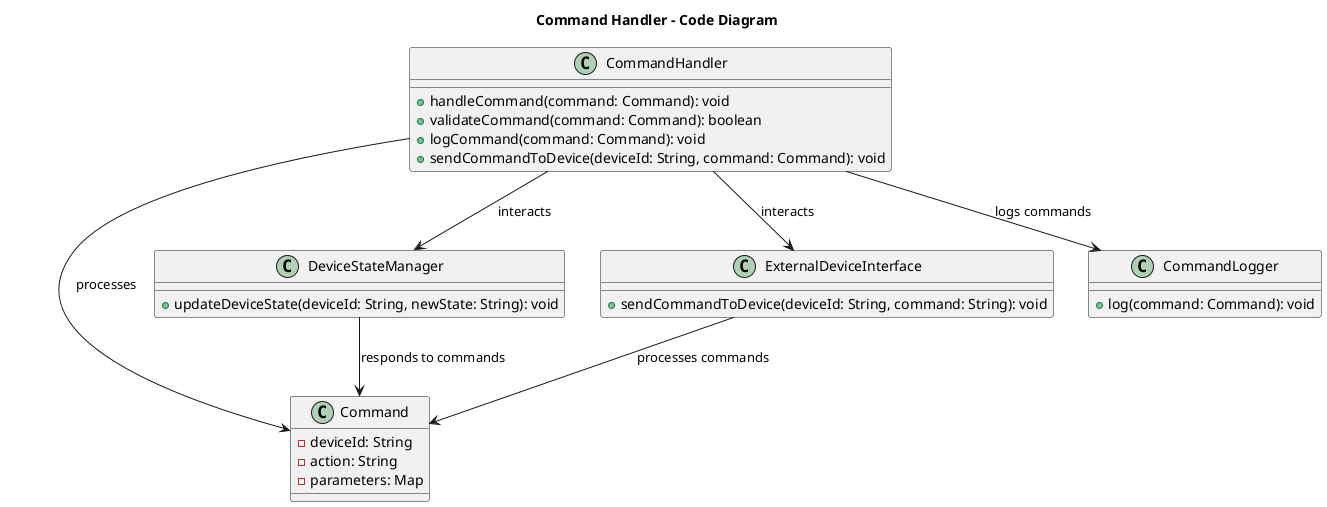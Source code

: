 @startuml
title Command Handler - Code Diagram

class CommandHandler {
    + handleCommand(command: Command): void
    + validateCommand(command: Command): boolean
    + logCommand(command: Command): void
    + sendCommandToDevice(deviceId: String, command: Command): void
}

class Command {
    - deviceId: String
    - action: String
    - parameters: Map
}

class DeviceStateManager {
    + updateDeviceState(deviceId: String, newState: String): void
}

class ExternalDeviceInterface {
    + sendCommandToDevice(deviceId: String, command: String): void
}

class CommandLogger {
    + log(command: Command): void
}

CommandHandler --> Command : processes
CommandHandler --> DeviceStateManager : interacts
CommandHandler --> ExternalDeviceInterface : interacts
CommandHandler --> CommandLogger : logs commands
DeviceStateManager --> Command : responds to commands
ExternalDeviceInterface --> Command : processes commands

@enduml
